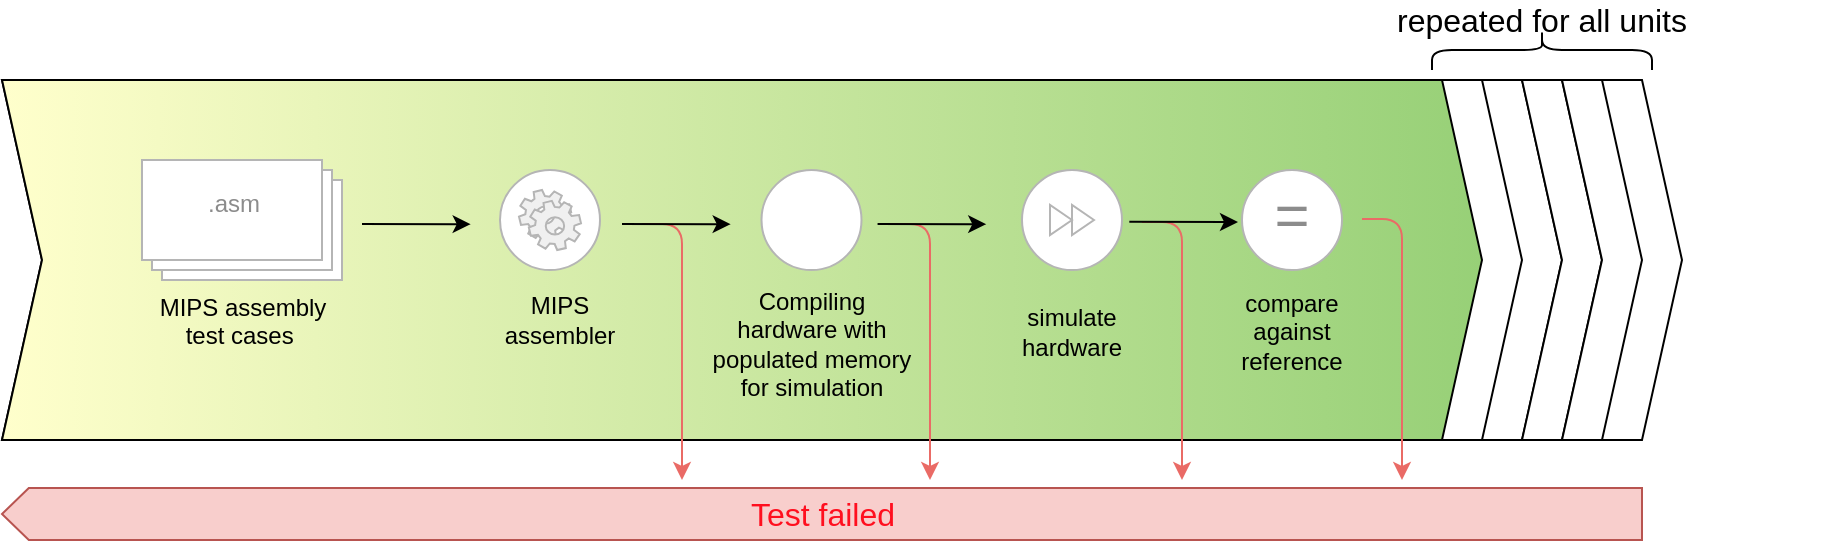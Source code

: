 <mxfile version="14.0.1" type="github">
  <diagram id="7Xr3vE2yc3qZ_fbFX6wg" name="Page-1">
    <mxGraphModel dx="1425" dy="817" grid="1" gridSize="10" guides="1" tooltips="1" connect="1" arrows="1" fold="1" page="1" pageScale="1" pageWidth="1169" pageHeight="827" math="0" shadow="0">
      <root>
        <mxCell id="0" />
        <mxCell id="1" parent="0" />
        <mxCell id="E7KaaItY1fZJnw3LhI0d-4" value="" style="shape=step;perimeter=stepPerimeter;whiteSpace=wrap;html=1;fixedSize=1;strokeColor=#ABABAB;" vertex="1" parent="1">
          <mxGeometry x="840" y="330" width="40" height="180" as="geometry" />
        </mxCell>
        <mxCell id="E7KaaItY1fZJnw3LhI0d-1" value="" style="shape=step;perimeter=stepPerimeter;whiteSpace=wrap;html=1;fixedSize=1;textOpacity=40;" vertex="1" parent="1">
          <mxGeometry x="120" y="330" width="840" height="180" as="geometry" />
        </mxCell>
        <mxCell id="E7KaaItY1fZJnw3LhI0d-2" value="" style="shape=step;perimeter=stepPerimeter;whiteSpace=wrap;html=1;fixedSize=1;gradientDirection=east;fillColor=#FFFFCC;gradientColor=#97D077;" vertex="1" parent="1">
          <mxGeometry x="120" y="330" width="740" height="180" as="geometry" />
        </mxCell>
        <mxCell id="E7KaaItY1fZJnw3LhI0d-5" value="" style="shape=step;perimeter=stepPerimeter;whiteSpace=wrap;html=1;fixedSize=1;textOpacity=40;" vertex="1" parent="1">
          <mxGeometry x="860" y="330" width="40" height="180" as="geometry" />
        </mxCell>
        <mxCell id="E7KaaItY1fZJnw3LhI0d-6" value="" style="shape=step;perimeter=stepPerimeter;whiteSpace=wrap;html=1;fixedSize=1;textOpacity=40;" vertex="1" parent="1">
          <mxGeometry x="880" y="330" width="40" height="180" as="geometry" />
        </mxCell>
        <mxCell id="E7KaaItY1fZJnw3LhI0d-7" value="" style="shape=step;perimeter=stepPerimeter;whiteSpace=wrap;html=1;fixedSize=1;textOpacity=40;" vertex="1" parent="1">
          <mxGeometry x="900" y="330" width="40" height="180" as="geometry" />
        </mxCell>
        <mxCell id="E7KaaItY1fZJnw3LhI0d-14" value="MIPS assembly &lt;br&gt;test cases&amp;nbsp;" style="verticalLabelPosition=bottom;verticalAlign=top;html=1;shape=mxgraph.basic.layered_rect;dx=10;outlineConnect=0;strokeColor=#B5B5B5;" vertex="1" parent="1">
          <mxGeometry x="190" y="370" width="100" height="60" as="geometry" />
        </mxCell>
        <mxCell id="E7KaaItY1fZJnw3LhI0d-18" value="&lt;font color=&quot;#8c8c8c&quot;&gt;.asm&lt;/font&gt;" style="text;html=1;strokeColor=none;fillColor=none;align=center;verticalAlign=middle;whiteSpace=wrap;rounded=0;" vertex="1" parent="1">
          <mxGeometry x="216" y="382" width="40" height="20" as="geometry" />
        </mxCell>
        <mxCell id="E7KaaItY1fZJnw3LhI0d-19" value="MIPS assembler" style="text;html=1;strokeColor=none;fillColor=none;align=center;verticalAlign=middle;whiteSpace=wrap;rounded=0;" vertex="1" parent="1">
          <mxGeometry x="379" y="440" width="40" height="20" as="geometry" />
        </mxCell>
        <mxCell id="E7KaaItY1fZJnw3LhI0d-27" value="Compiling hardware with populated memory for simulation" style="text;html=1;strokeColor=none;fillColor=none;align=center;verticalAlign=middle;whiteSpace=wrap;rounded=0;" vertex="1" parent="1">
          <mxGeometry x="474" y="452" width="101.51" height="20" as="geometry" />
        </mxCell>
        <mxCell id="E7KaaItY1fZJnw3LhI0d-29" value="" style="shape=mxgraph.bpmn.shape;html=1;verticalLabelPosition=bottom;labelBackgroundColor=#ffffff;verticalAlign=top;align=center;perimeter=ellipsePerimeter;outlineConnect=0;outline=eventInt;symbol=compensation;strokeColor=#B5B5B5;flipH=1;" vertex="1" parent="1">
          <mxGeometry x="630" y="375" width="50" height="50" as="geometry" />
        </mxCell>
        <mxCell id="E7KaaItY1fZJnw3LhI0d-30" value="simulate hardware" style="text;html=1;strokeColor=none;fillColor=none;align=center;verticalAlign=middle;whiteSpace=wrap;rounded=0;" vertex="1" parent="1">
          <mxGeometry x="612.12" y="446" width="85.76" height="20" as="geometry" />
        </mxCell>
        <mxCell id="E7KaaItY1fZJnw3LhI0d-33" value="" style="shape=mxgraph.bpmn.shape;html=1;verticalLabelPosition=bottom;labelBackgroundColor=#ffffff;verticalAlign=top;align=center;perimeter=ellipsePerimeter;outlineConnect=0;outline=standard;symbol=general;strokeColor=#B5B5B5;" vertex="1" parent="1">
          <mxGeometry x="740" y="375" width="50" height="50" as="geometry" />
        </mxCell>
        <mxCell id="E7KaaItY1fZJnw3LhI0d-34" value="=" style="text;html=1;strokeColor=none;fillColor=none;align=center;verticalAlign=middle;whiteSpace=wrap;rounded=0;fontColor=#8C8C8C;fontSize=30;" vertex="1" parent="1">
          <mxGeometry x="745" y="387" width="40" height="20" as="geometry" />
        </mxCell>
        <mxCell id="E7KaaItY1fZJnw3LhI0d-39" value="compare against reference" style="text;html=1;strokeColor=none;fillColor=none;align=center;verticalAlign=middle;whiteSpace=wrap;rounded=0;" vertex="1" parent="1">
          <mxGeometry x="722.12" y="446" width="85.76" height="20" as="geometry" />
        </mxCell>
        <mxCell id="E7KaaItY1fZJnw3LhI0d-44" value="" style="shape=curlyBracket;whiteSpace=wrap;html=1;rounded=1;strokeColor=#000000;fontSize=30;fontColor=#8C8C8C;rotation=90;" vertex="1" parent="1">
          <mxGeometry x="880" y="260" width="20" height="110" as="geometry" />
        </mxCell>
        <mxCell id="E7KaaItY1fZJnw3LhI0d-45" value="repeated for all units" style="text;html=1;strokeColor=none;fillColor=none;align=center;verticalAlign=middle;whiteSpace=wrap;rounded=0;fontSize=16;" vertex="1" parent="1">
          <mxGeometry x="740" y="290" width="300" height="20" as="geometry" />
        </mxCell>
        <mxCell id="E7KaaItY1fZJnw3LhI0d-56" value="" style="endArrow=classic;html=1;fontSize=16;fontColor=#000000;entryX=0.832;entryY=0.394;entryDx=0;entryDy=0;entryPerimeter=0;exitX=0.759;exitY=0.394;exitDx=0;exitDy=0;exitPerimeter=0;" edge="1" parent="1">
          <mxGeometry width="50" height="50" relative="1" as="geometry">
            <mxPoint x="300" y="402" as="sourcePoint" />
            <mxPoint x="354.02" y="402" as="targetPoint" />
            <Array as="points">
              <mxPoint x="354.34" y="402.08" />
            </Array>
          </mxGeometry>
        </mxCell>
        <mxCell id="E7KaaItY1fZJnw3LhI0d-60" value="" style="edgeStyle=segmentEdgeStyle;endArrow=classic;html=1;fontSize=16;fontColor=#000000;strokeColor=#EA6B66;" edge="1" parent="1">
          <mxGeometry width="50" height="50" relative="1" as="geometry">
            <mxPoint x="440" y="402" as="sourcePoint" />
            <mxPoint x="460" y="530" as="targetPoint" />
            <Array as="points">
              <mxPoint x="460" y="402" />
            </Array>
          </mxGeometry>
        </mxCell>
        <mxCell id="E7KaaItY1fZJnw3LhI0d-61" value="" style="edgeStyle=segmentEdgeStyle;endArrow=classic;html=1;fontSize=16;fontColor=#000000;strokeColor=#EA6B66;" edge="1" parent="1">
          <mxGeometry width="50" height="50" relative="1" as="geometry">
            <mxPoint x="564" y="402" as="sourcePoint" />
            <mxPoint x="584" y="530" as="targetPoint" />
            <Array as="points">
              <mxPoint x="584" y="402" />
            </Array>
          </mxGeometry>
        </mxCell>
        <mxCell id="E7KaaItY1fZJnw3LhI0d-62" value="" style="edgeStyle=segmentEdgeStyle;endArrow=classic;html=1;fontSize=16;fontColor=#000000;strokeColor=#EA6B66;" edge="1" parent="1">
          <mxGeometry width="50" height="50" relative="1" as="geometry">
            <mxPoint x="690" y="401" as="sourcePoint" />
            <mxPoint x="710" y="530" as="targetPoint" />
            <Array as="points">
              <mxPoint x="710" y="401" />
            </Array>
          </mxGeometry>
        </mxCell>
        <mxCell id="E7KaaItY1fZJnw3LhI0d-63" value="" style="edgeStyle=segmentEdgeStyle;endArrow=classic;html=1;fontSize=16;fontColor=#000000;strokeColor=#EA6B66;" edge="1" parent="1">
          <mxGeometry width="50" height="50" relative="1" as="geometry">
            <mxPoint x="800" y="399.52" as="sourcePoint" />
            <mxPoint x="820" y="530" as="targetPoint" />
            <Array as="points">
              <mxPoint x="820" y="399.52" />
            </Array>
          </mxGeometry>
        </mxCell>
        <mxCell id="E7KaaItY1fZJnw3LhI0d-65" value="&lt;font color=&quot;#ff0f1f&quot; style=&quot;font-size: 16px;&quot;&gt;Test failed&lt;/font&gt;" style="html=1;shadow=0;dashed=0;align=center;verticalAlign=middle;shape=mxgraph.arrows2.arrow;dy=0;dx=13.4;notch=0;strokeColor=#b85450;fontSize=16;flipH=1;fillColor=#f8cecc;fontStyle=0" vertex="1" parent="1">
          <mxGeometry x="120" y="534" width="820" height="26" as="geometry" />
        </mxCell>
        <mxCell id="E7KaaItY1fZJnw3LhI0d-66" value="" style="shape=mxgraph.bpmn.shape;html=1;verticalLabelPosition=bottom;labelBackgroundColor=#ffffff;verticalAlign=top;align=center;perimeter=ellipsePerimeter;outlineConnect=0;outline=standard;symbol=general;strokeColor=#B5B5B5;" vertex="1" parent="1">
          <mxGeometry x="499.75" y="375" width="50" height="50" as="geometry" />
        </mxCell>
        <mxCell id="E7KaaItY1fZJnw3LhI0d-26" value="" style="shape=image;verticalLabelPosition=bottom;labelBackgroundColor=#ffffff;verticalAlign=top;aspect=fixed;imageAspect=0;image=https://cdn.onlinewebfonts.com/svg/img_560450.png;opacity=30;" vertex="1" parent="1">
          <mxGeometry x="507.67" y="384" width="34.17" height="32" as="geometry" />
        </mxCell>
        <mxCell id="E7KaaItY1fZJnw3LhI0d-55" value="" style="endArrow=classic;html=1;fontSize=16;fontColor=#000000;entryX=0.832;entryY=0.394;entryDx=0;entryDy=0;entryPerimeter=0;exitX=0.759;exitY=0.394;exitDx=0;exitDy=0;exitPerimeter=0;" edge="1" parent="1">
          <mxGeometry width="50" height="50" relative="1" as="geometry">
            <mxPoint x="430.0" y="402.0" as="sourcePoint" />
            <mxPoint x="484.02" y="402.0" as="targetPoint" />
            <Array as="points">
              <mxPoint x="484.34" y="402.08" />
            </Array>
          </mxGeometry>
        </mxCell>
        <mxCell id="E7KaaItY1fZJnw3LhI0d-54" value="" style="endArrow=classic;html=1;fontSize=16;fontColor=#000000;entryX=0.832;entryY=0.394;entryDx=0;entryDy=0;entryPerimeter=0;exitX=0.759;exitY=0.394;exitDx=0;exitDy=0;exitPerimeter=0;" edge="1" parent="1">
          <mxGeometry width="50" height="50" relative="1" as="geometry">
            <mxPoint x="557.78" y="402.0" as="sourcePoint" />
            <mxPoint x="611.8" y="402.0" as="targetPoint" />
            <Array as="points">
              <mxPoint x="612.12" y="402.08" />
            </Array>
          </mxGeometry>
        </mxCell>
        <mxCell id="E7KaaItY1fZJnw3LhI0d-53" value="" style="endArrow=classic;html=1;fontSize=16;fontColor=#000000;entryX=0.832;entryY=0.394;entryDx=0;entryDy=0;entryPerimeter=0;exitX=0.759;exitY=0.394;exitDx=0;exitDy=0;exitPerimeter=0;" edge="1" parent="1">
          <mxGeometry width="50" height="50" relative="1" as="geometry">
            <mxPoint x="683.66" y="400.92" as="sourcePoint" />
            <mxPoint x="737.68" y="400.92" as="targetPoint" />
            <Array as="points">
              <mxPoint x="738" y="401" />
            </Array>
          </mxGeometry>
        </mxCell>
        <mxCell id="E7KaaItY1fZJnw3LhI0d-67" value="" style="shape=mxgraph.bpmn.shape;html=1;verticalLabelPosition=bottom;labelBackgroundColor=#ffffff;verticalAlign=top;align=center;perimeter=ellipsePerimeter;outlineConnect=0;outline=standard;symbol=general;strokeColor=#B5B5B5;" vertex="1" parent="1">
          <mxGeometry x="369" y="375" width="50" height="50" as="geometry" />
        </mxCell>
        <mxCell id="E7KaaItY1fZJnw3LhI0d-15" value="" style="shape=mxgraph.bpmn.service_task;html=1;outlineConnect=0;strokeColor=#B5B5B5;fillColor=#F0F0F0;" vertex="1" parent="1">
          <mxGeometry x="378.5" y="385" width="31" height="30" as="geometry" />
        </mxCell>
      </root>
    </mxGraphModel>
  </diagram>
</mxfile>

